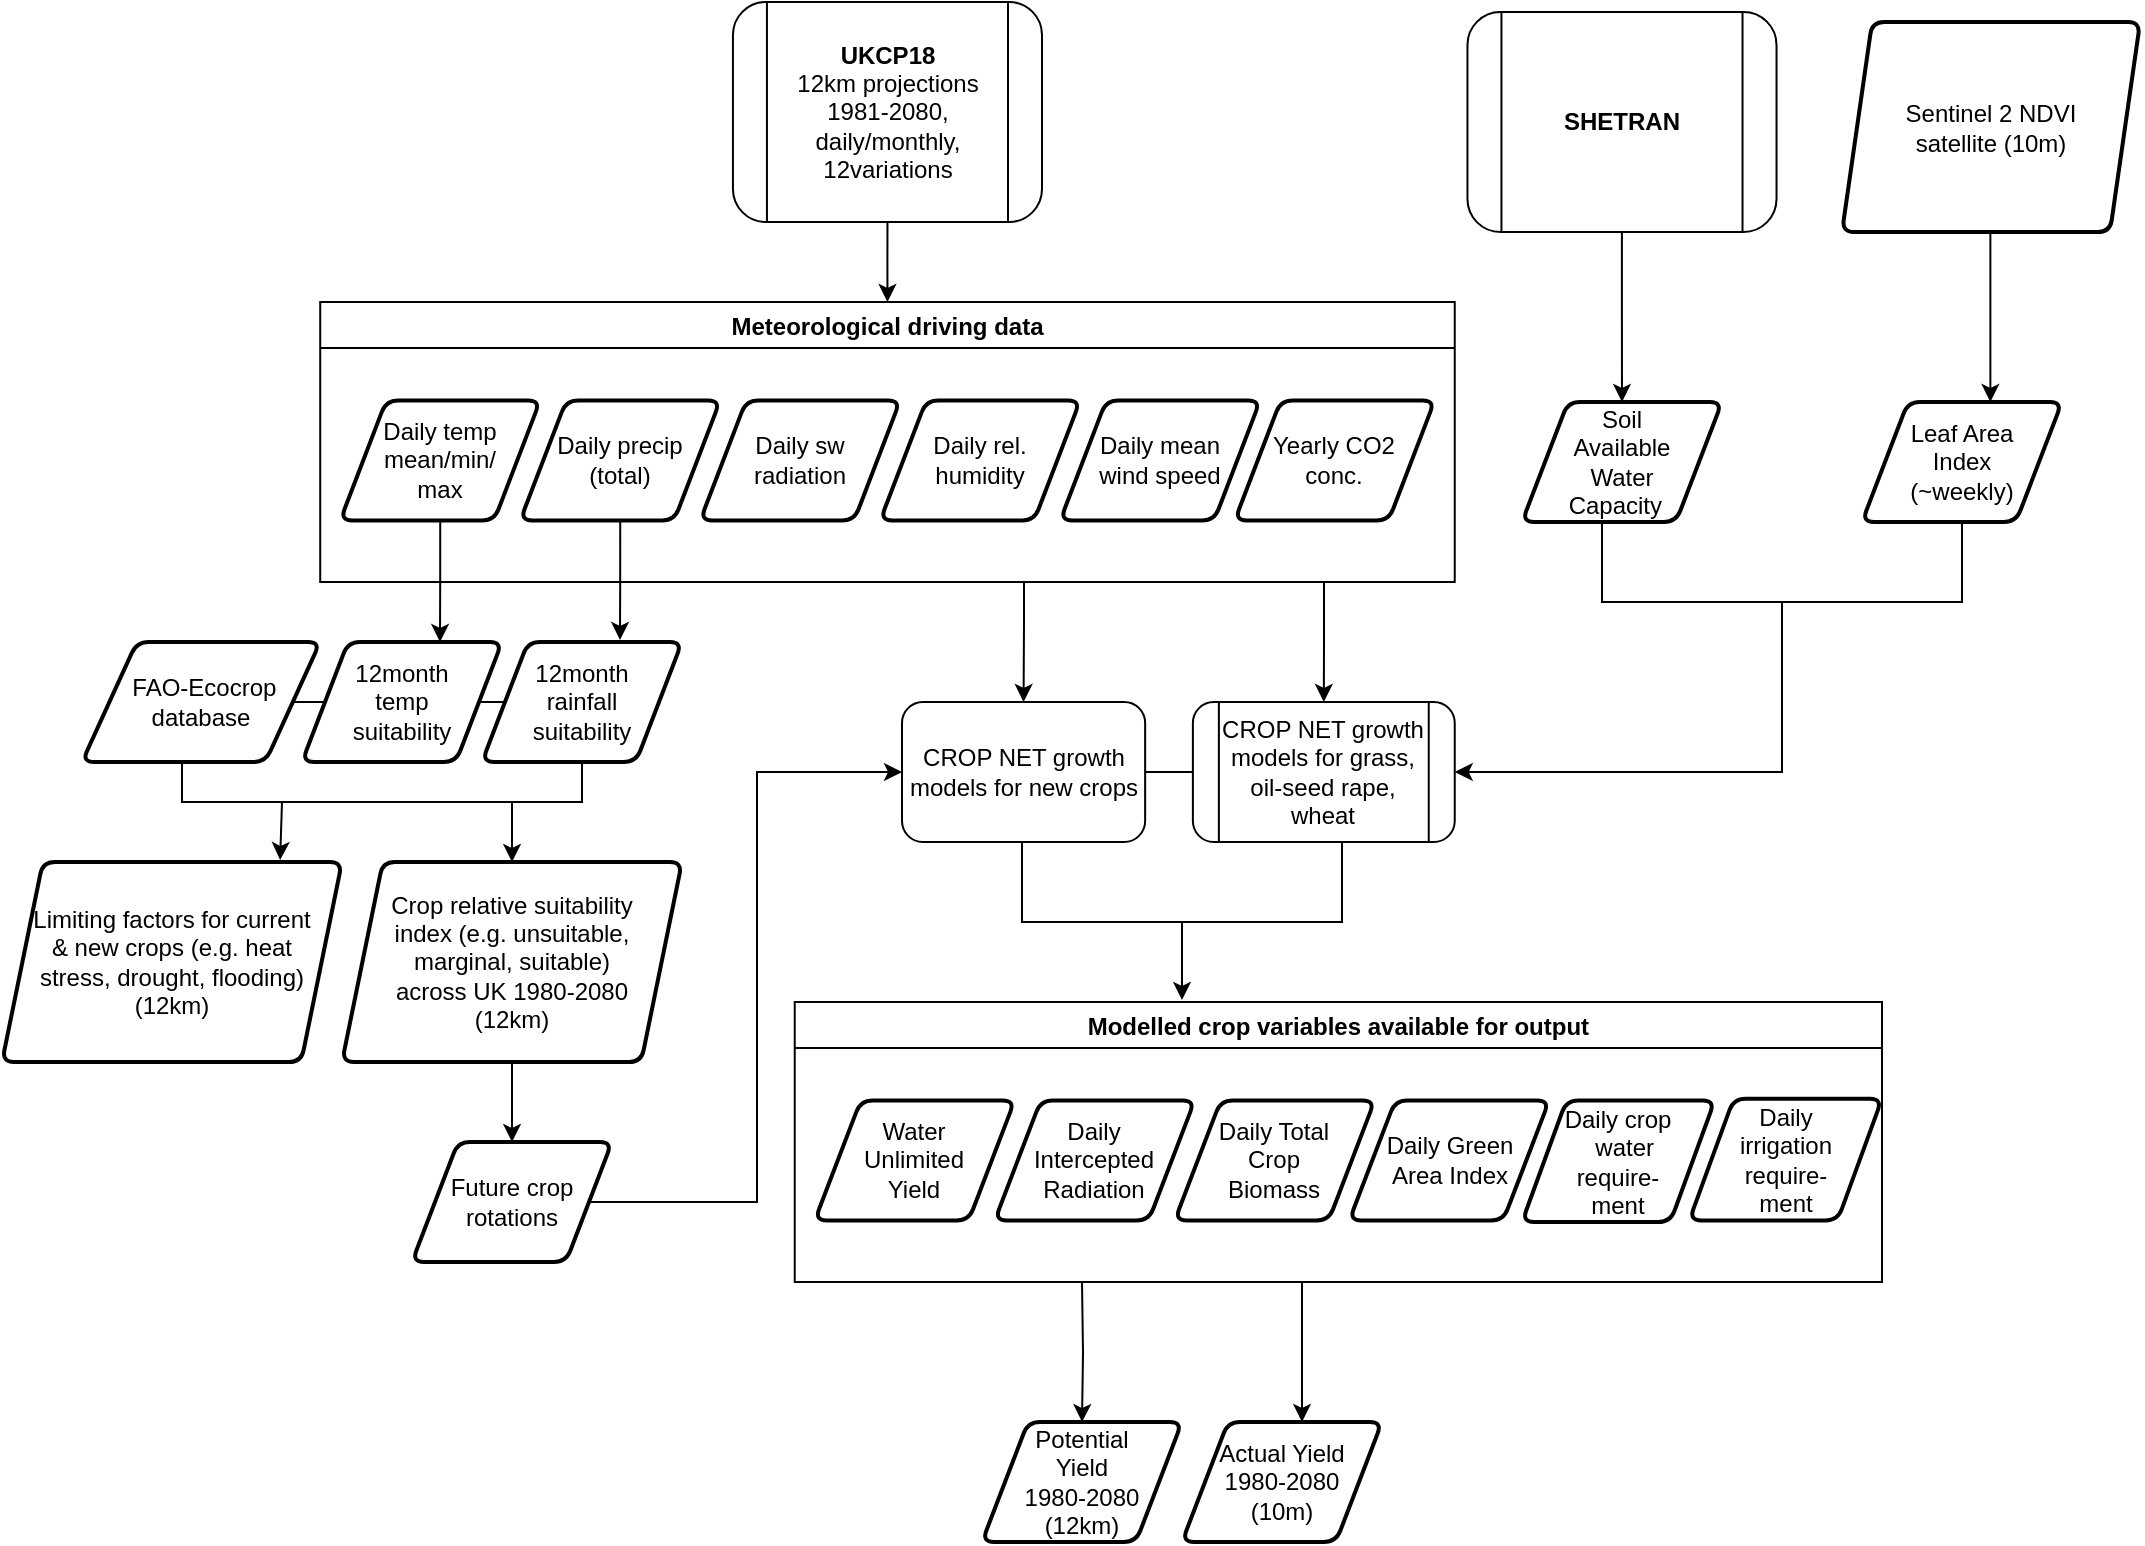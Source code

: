 <mxfile version="13.10.4" type="github">
  <diagram id="Yevh-g8nTKUBOGGr0oUq" name="Page-1">
    <mxGraphModel dx="313" dy="1463" grid="1" gridSize="10" guides="1" tooltips="1" connect="1" arrows="1" fold="1" page="1" pageScale="1" pageWidth="827" pageHeight="1169" math="0" shadow="0">
      <root>
        <mxCell id="gkHT4bu3b0f0jtjOqA4o-0" />
        <mxCell id="gkHT4bu3b0f0jtjOqA4o-1" parent="gkHT4bu3b0f0jtjOqA4o-0" />
        <mxCell id="VNxaeYcz-5pTjhsVP7Z5-10" style="edgeStyle=orthogonalEdgeStyle;rounded=0;orthogonalLoop=1;jettySize=auto;html=1;entryX=0.5;entryY=0;entryDx=0;entryDy=0;" parent="gkHT4bu3b0f0jtjOqA4o-1" source="crPVwcIPL3rN5ODeDzdk-15" target="ddazaEeR6ssN1BWX0ktI-7" edge="1">
          <mxGeometry relative="1" as="geometry">
            <mxPoint x="570.93" y="210" as="targetPoint" />
            <Array as="points">
              <mxPoint x="651" y="170" />
              <mxPoint x="651" y="170" />
            </Array>
          </mxGeometry>
        </mxCell>
        <mxCell id="crPVwcIPL3rN5ODeDzdk-15" value="Meteorological driving data" style="swimlane;" parent="gkHT4bu3b0f0jtjOqA4o-1" vertex="1">
          <mxGeometry x="299.11" y="10" width="567.26" height="140" as="geometry" />
        </mxCell>
        <mxCell id="crPVwcIPL3rN5ODeDzdk-16" value="&lt;div&gt;Daily precip&lt;/div&gt;&lt;div&gt;(total)&lt;br&gt;&lt;/div&gt;" style="shape=parallelogram;html=1;strokeWidth=2;perimeter=parallelogramPerimeter;whiteSpace=wrap;rounded=1;arcSize=12;size=0.23;" parent="crPVwcIPL3rN5ODeDzdk-15" vertex="1">
          <mxGeometry x="100" y="49.21" width="100" height="60" as="geometry" />
        </mxCell>
        <mxCell id="crPVwcIPL3rN5ODeDzdk-17" value="&lt;div&gt;Daily temp&lt;/div&gt;&lt;div&gt;mean/min/&lt;/div&gt;&lt;div&gt;max&lt;br&gt;&lt;/div&gt;" style="shape=parallelogram;html=1;strokeWidth=2;perimeter=parallelogramPerimeter;whiteSpace=wrap;rounded=1;arcSize=12;size=0.23;" parent="crPVwcIPL3rN5ODeDzdk-15" vertex="1">
          <mxGeometry x="10" y="49.21" width="100" height="60" as="geometry" />
        </mxCell>
        <mxCell id="wCKSHiEcdpWvHQWmLOOp-2" value="&lt;div&gt;Daily sw&lt;/div&gt;&lt;div&gt;radiation&lt;br&gt;&lt;/div&gt;" style="shape=parallelogram;html=1;strokeWidth=2;perimeter=parallelogramPerimeter;whiteSpace=wrap;rounded=1;arcSize=12;size=0.23;" parent="crPVwcIPL3rN5ODeDzdk-15" vertex="1">
          <mxGeometry x="190" y="49.21" width="100" height="60" as="geometry" />
        </mxCell>
        <mxCell id="wCKSHiEcdpWvHQWmLOOp-3" value="&lt;div&gt;Daily rel.&lt;/div&gt;&lt;div&gt;humidity&lt;br&gt;&lt;/div&gt;" style="shape=parallelogram;html=1;strokeWidth=2;perimeter=parallelogramPerimeter;whiteSpace=wrap;rounded=1;arcSize=12;size=0.23;" parent="crPVwcIPL3rN5ODeDzdk-15" vertex="1">
          <mxGeometry x="280" y="49.21" width="100" height="60" as="geometry" />
        </mxCell>
        <mxCell id="wCKSHiEcdpWvHQWmLOOp-5" value="&lt;div&gt;Daily mean&lt;/div&gt;&lt;div&gt;wind speed&lt;br&gt;&lt;/div&gt;" style="shape=parallelogram;html=1;strokeWidth=2;perimeter=parallelogramPerimeter;whiteSpace=wrap;rounded=1;arcSize=12;size=0.23;" parent="crPVwcIPL3rN5ODeDzdk-15" vertex="1">
          <mxGeometry x="370" y="49.21" width="100" height="60" as="geometry" />
        </mxCell>
        <mxCell id="wCKSHiEcdpWvHQWmLOOp-6" value="&lt;div&gt;Yearly CO2&lt;/div&gt;&lt;div&gt;conc.&lt;br&gt;&lt;/div&gt;" style="shape=parallelogram;html=1;strokeWidth=2;perimeter=parallelogramPerimeter;whiteSpace=wrap;rounded=1;arcSize=12;size=0.23;" parent="crPVwcIPL3rN5ODeDzdk-15" vertex="1">
          <mxGeometry x="457.26" y="49.21" width="100" height="60" as="geometry" />
        </mxCell>
        <mxCell id="ddazaEeR6ssN1BWX0ktI-7" value="CROP NET growth models for new crops" style="rounded=1;whiteSpace=wrap;html=1;fontSize=12;glass=0;strokeWidth=1;shadow=0;" parent="gkHT4bu3b0f0jtjOqA4o-1" vertex="1">
          <mxGeometry x="590" y="210" width="121.57" height="70" as="geometry" />
        </mxCell>
        <mxCell id="wCKSHiEcdpWvHQWmLOOp-8" style="edgeStyle=orthogonalEdgeStyle;rounded=0;orthogonalLoop=1;jettySize=auto;html=1;exitX=0.5;exitY=1;exitDx=0;exitDy=0;entryX=0.5;entryY=0;entryDx=0;entryDy=0;" parent="gkHT4bu3b0f0jtjOqA4o-1" source="wCKSHiEcdpWvHQWmLOOp-0" target="crPVwcIPL3rN5ODeDzdk-15" edge="1">
          <mxGeometry relative="1" as="geometry" />
        </mxCell>
        <mxCell id="wCKSHiEcdpWvHQWmLOOp-0" value="&lt;div&gt;&lt;b&gt;UKCP18&lt;/b&gt;&lt;/div&gt;&lt;div&gt;12km projections 1981-2080, daily/monthly, 12variations&lt;br&gt;&lt;/div&gt;" style="shape=process;whiteSpace=wrap;html=1;backgroundOutline=1;shadow=0;fontFamily=Helvetica;fontSize=12;fontColor=#000000;align=center;strokeColor=#000000;strokeWidth=1;fillColor=#ffffff;rounded=1;" parent="gkHT4bu3b0f0jtjOqA4o-1" vertex="1">
          <mxGeometry x="505.47" y="-140" width="154.53" height="110" as="geometry" />
        </mxCell>
        <mxCell id="wCKSHiEcdpWvHQWmLOOp-9" value="&lt;div&gt;12month &lt;br&gt;&lt;/div&gt;&lt;div&gt;temp&lt;/div&gt;&lt;div&gt;suitability&lt;br&gt;&lt;/div&gt;" style="shape=parallelogram;html=1;strokeWidth=2;perimeter=parallelogramPerimeter;whiteSpace=wrap;rounded=1;arcSize=12;size=0.23;" parent="gkHT4bu3b0f0jtjOqA4o-1" vertex="1">
          <mxGeometry x="290" y="180" width="100" height="60" as="geometry" />
        </mxCell>
        <mxCell id="wCKSHiEcdpWvHQWmLOOp-10" value="&lt;div&gt;12month &lt;br&gt;&lt;/div&gt;&lt;div&gt;rainfall&lt;/div&gt;&lt;div&gt;suitability&lt;br&gt;&lt;/div&gt;" style="shape=parallelogram;html=1;strokeWidth=2;perimeter=parallelogramPerimeter;whiteSpace=wrap;rounded=1;arcSize=12;size=0.23;" parent="gkHT4bu3b0f0jtjOqA4o-1" vertex="1">
          <mxGeometry x="380" y="180" width="100" height="60" as="geometry" />
        </mxCell>
        <mxCell id="wCKSHiEcdpWvHQWmLOOp-15" style="edgeStyle=orthogonalEdgeStyle;rounded=0;orthogonalLoop=1;jettySize=auto;html=1;exitX=0.5;exitY=1;exitDx=0;exitDy=0;entryX=0.69;entryY=0;entryDx=0;entryDy=0;entryPerimeter=0;" parent="gkHT4bu3b0f0jtjOqA4o-1" source="crPVwcIPL3rN5ODeDzdk-17" target="wCKSHiEcdpWvHQWmLOOp-9" edge="1">
          <mxGeometry relative="1" as="geometry" />
        </mxCell>
        <mxCell id="wCKSHiEcdpWvHQWmLOOp-16" style="edgeStyle=orthogonalEdgeStyle;rounded=0;orthogonalLoop=1;jettySize=auto;html=1;exitX=0.5;exitY=1;exitDx=0;exitDy=0;entryX=0.69;entryY=-0.017;entryDx=0;entryDy=0;entryPerimeter=0;" parent="gkHT4bu3b0f0jtjOqA4o-1" source="crPVwcIPL3rN5ODeDzdk-16" target="wCKSHiEcdpWvHQWmLOOp-10" edge="1">
          <mxGeometry relative="1" as="geometry" />
        </mxCell>
        <mxCell id="wCKSHiEcdpWvHQWmLOOp-32" style="edgeStyle=orthogonalEdgeStyle;rounded=0;orthogonalLoop=1;jettySize=auto;html=1;exitX=0.5;exitY=1;exitDx=0;exitDy=0;entryX=0.5;entryY=0;entryDx=0;entryDy=0;" parent="gkHT4bu3b0f0jtjOqA4o-1" source="lZxQcJOYDEL4WEOB50Lx-2" target="wCKSHiEcdpWvHQWmLOOp-23" edge="1">
          <mxGeometry relative="1" as="geometry" />
        </mxCell>
        <mxCell id="wCKSHiEcdpWvHQWmLOOp-17" value="&lt;div&gt;Limiting factors for current&lt;/div&gt;&lt;div&gt;&amp;amp; new crops (e.g. heat&lt;/div&gt;&lt;div&gt;stress, drought, flooding)&lt;/div&gt;&lt;div&gt;(12km)&lt;br&gt;&lt;/div&gt;" style="shape=parallelogram;html=1;strokeWidth=2;perimeter=parallelogramPerimeter;whiteSpace=wrap;rounded=1;arcSize=12;size=0.12;" parent="gkHT4bu3b0f0jtjOqA4o-1" vertex="1">
          <mxGeometry x="140" y="290" width="170" height="100" as="geometry" />
        </mxCell>
        <mxCell id="wCKSHiEcdpWvHQWmLOOp-18" value="&lt;div&gt;&amp;nbsp;FAO-Ecocrop&lt;/div&gt;&lt;div&gt;database&lt;br&gt;&lt;/div&gt;" style="shape=parallelogram;html=1;strokeWidth=2;perimeter=parallelogramPerimeter;whiteSpace=wrap;rounded=1;arcSize=12;size=0.23;" parent="gkHT4bu3b0f0jtjOqA4o-1" vertex="1">
          <mxGeometry x="180" y="180" width="119.11" height="60" as="geometry" />
        </mxCell>
        <mxCell id="wCKSHiEcdpWvHQWmLOOp-72" style="edgeStyle=orthogonalEdgeStyle;rounded=0;orthogonalLoop=1;jettySize=auto;html=1;exitX=1;exitY=0.5;exitDx=0;exitDy=0;entryX=0;entryY=0.5;entryDx=0;entryDy=0;" parent="gkHT4bu3b0f0jtjOqA4o-1" source="wCKSHiEcdpWvHQWmLOOp-23" target="ddazaEeR6ssN1BWX0ktI-7" edge="1">
          <mxGeometry relative="1" as="geometry" />
        </mxCell>
        <mxCell id="wCKSHiEcdpWvHQWmLOOp-23" value="&lt;div&gt;Future crop&lt;/div&gt;&lt;div&gt;rotations&lt;br&gt;&lt;/div&gt;" style="shape=parallelogram;html=1;strokeWidth=2;perimeter=parallelogramPerimeter;whiteSpace=wrap;rounded=1;arcSize=12;size=0.23;" parent="gkHT4bu3b0f0jtjOqA4o-1" vertex="1">
          <mxGeometry x="345.0" y="430" width="100" height="60" as="geometry" />
        </mxCell>
        <mxCell id="wCKSHiEcdpWvHQWmLOOp-24" value="" style="endArrow=none;html=1;entryX=0;entryY=0.5;entryDx=0;entryDy=0;" parent="gkHT4bu3b0f0jtjOqA4o-1" source="wCKSHiEcdpWvHQWmLOOp-18" target="wCKSHiEcdpWvHQWmLOOp-9" edge="1">
          <mxGeometry width="50" height="50" relative="1" as="geometry">
            <mxPoint x="280" y="260" as="sourcePoint" />
            <mxPoint x="310" y="210" as="targetPoint" />
          </mxGeometry>
        </mxCell>
        <mxCell id="wCKSHiEcdpWvHQWmLOOp-27" value="" style="endArrow=none;html=1;entryX=0;entryY=0.5;entryDx=0;entryDy=0;exitX=1;exitY=0.5;exitDx=0;exitDy=0;" parent="gkHT4bu3b0f0jtjOqA4o-1" source="wCKSHiEcdpWvHQWmLOOp-9" target="wCKSHiEcdpWvHQWmLOOp-10" edge="1">
          <mxGeometry width="50" height="50" relative="1" as="geometry">
            <mxPoint x="380" y="210" as="sourcePoint" />
            <mxPoint x="396.088" y="210" as="targetPoint" />
          </mxGeometry>
        </mxCell>
        <mxCell id="wCKSHiEcdpWvHQWmLOOp-31" style="edgeStyle=orthogonalEdgeStyle;rounded=0;orthogonalLoop=1;jettySize=auto;html=1;exitX=0.83;exitY=1;exitDx=0;exitDy=0;entryX=0.5;entryY=0;entryDx=0;entryDy=0;exitPerimeter=0;" parent="gkHT4bu3b0f0jtjOqA4o-1" source="wCKSHiEcdpWvHQWmLOOp-29" target="lZxQcJOYDEL4WEOB50Lx-2" edge="1">
          <mxGeometry relative="1" as="geometry">
            <Array as="points">
              <mxPoint x="395" y="260" />
            </Array>
          </mxGeometry>
        </mxCell>
        <mxCell id="lZxQcJOYDEL4WEOB50Lx-3" style="edgeStyle=orthogonalEdgeStyle;rounded=0;orthogonalLoop=1;jettySize=auto;html=1;exitX=0.25;exitY=1;exitDx=0;exitDy=0;entryX=0.818;entryY=-0.01;entryDx=0;entryDy=0;entryPerimeter=0;" parent="gkHT4bu3b0f0jtjOqA4o-1" source="wCKSHiEcdpWvHQWmLOOp-29" target="wCKSHiEcdpWvHQWmLOOp-17" edge="1">
          <mxGeometry relative="1" as="geometry" />
        </mxCell>
        <mxCell id="wCKSHiEcdpWvHQWmLOOp-29" value="" style="shape=partialRectangle;whiteSpace=wrap;html=1;bottom=1;right=1;left=1;top=0;fillColor=none;routingCenterX=-0.5;" parent="gkHT4bu3b0f0jtjOqA4o-1" vertex="1">
          <mxGeometry x="230" y="240" width="200" height="20" as="geometry" />
        </mxCell>
        <mxCell id="wCKSHiEcdpWvHQWmLOOp-35" value="CROP NET growth models for grass, oil-seed rape, wheat" style="shape=process;whiteSpace=wrap;html=1;backgroundOutline=1;shadow=0;fontFamily=Helvetica;fontSize=12;fontColor=#000000;align=center;strokeColor=#000000;strokeWidth=1;fillColor=#ffffff;rounded=1;" parent="gkHT4bu3b0f0jtjOqA4o-1" vertex="1">
          <mxGeometry x="735.44" y="210" width="130.93" height="70" as="geometry" />
        </mxCell>
        <mxCell id="wCKSHiEcdpWvHQWmLOOp-38" style="edgeStyle=orthogonalEdgeStyle;rounded=0;orthogonalLoop=1;jettySize=auto;html=1;entryX=0.5;entryY=0;entryDx=0;entryDy=0;" parent="gkHT4bu3b0f0jtjOqA4o-1" target="wCKSHiEcdpWvHQWmLOOp-35" edge="1">
          <mxGeometry relative="1" as="geometry">
            <mxPoint x="750.011" y="240" as="targetPoint" />
            <mxPoint x="801" y="150" as="sourcePoint" />
            <Array as="points">
              <mxPoint x="801" y="180" />
              <mxPoint x="801" y="180" />
            </Array>
          </mxGeometry>
        </mxCell>
        <mxCell id="wCKSHiEcdpWvHQWmLOOp-44" value="" style="endArrow=none;html=1;exitX=1;exitY=0.5;exitDx=0;exitDy=0;entryX=0;entryY=0.5;entryDx=0;entryDy=0;" parent="gkHT4bu3b0f0jtjOqA4o-1" source="ddazaEeR6ssN1BWX0ktI-7" target="wCKSHiEcdpWvHQWmLOOp-35" edge="1">
          <mxGeometry width="50" height="50" relative="1" as="geometry">
            <mxPoint x="690" y="244.66" as="sourcePoint" />
            <mxPoint x="740" y="245" as="targetPoint" />
          </mxGeometry>
        </mxCell>
        <mxCell id="89iqilX4cf4417XdQgaj-3" style="edgeStyle=orthogonalEdgeStyle;rounded=0;orthogonalLoop=1;jettySize=auto;html=1;exitX=0.5;exitY=1;exitDx=0;exitDy=0;" edge="1" parent="gkHT4bu3b0f0jtjOqA4o-1" source="wCKSHiEcdpWvHQWmLOOp-46">
          <mxGeometry relative="1" as="geometry">
            <mxPoint x="730" y="359" as="targetPoint" />
          </mxGeometry>
        </mxCell>
        <mxCell id="wCKSHiEcdpWvHQWmLOOp-46" value="" style="shape=partialRectangle;whiteSpace=wrap;html=1;bottom=1;right=1;left=1;top=0;fillColor=none;routingCenterX=-0.5;" parent="gkHT4bu3b0f0jtjOqA4o-1" vertex="1">
          <mxGeometry x="650" y="280" width="160" height="40" as="geometry" />
        </mxCell>
        <mxCell id="wCKSHiEcdpWvHQWmLOOp-61" style="edgeStyle=orthogonalEdgeStyle;rounded=0;orthogonalLoop=1;jettySize=auto;html=1;entryX=0.5;entryY=0;entryDx=0;entryDy=0;" parent="gkHT4bu3b0f0jtjOqA4o-1" target="wCKSHiEcdpWvHQWmLOOp-59" edge="1">
          <mxGeometry relative="1" as="geometry">
            <mxPoint x="680" y="500" as="sourcePoint" />
          </mxGeometry>
        </mxCell>
        <mxCell id="wCKSHiEcdpWvHQWmLOOp-51" value="Modelled crop variables available for output" style="swimlane;" parent="gkHT4bu3b0f0jtjOqA4o-1" vertex="1">
          <mxGeometry x="536.37" y="360" width="543.63" height="140" as="geometry" />
        </mxCell>
        <mxCell id="wCKSHiEcdpWvHQWmLOOp-54" value="&lt;div&gt;Water&lt;/div&gt;&lt;div&gt;Unlimited&lt;/div&gt;&lt;div&gt;Yield&lt;br&gt;&lt;/div&gt;" style="shape=parallelogram;html=1;strokeWidth=2;perimeter=parallelogramPerimeter;whiteSpace=wrap;rounded=1;arcSize=12;size=0.23;" parent="wCKSHiEcdpWvHQWmLOOp-51" vertex="1">
          <mxGeometry x="10" y="49.21" width="100" height="60" as="geometry" />
        </mxCell>
        <mxCell id="wCKSHiEcdpWvHQWmLOOp-55" value="&lt;div&gt;Daily &lt;br&gt;&lt;/div&gt;&lt;div&gt;Intercepted&lt;/div&gt;&lt;div&gt;Radiation&lt;br&gt;&lt;/div&gt;" style="shape=parallelogram;html=1;strokeWidth=2;perimeter=parallelogramPerimeter;whiteSpace=wrap;rounded=1;arcSize=12;size=0.23;" parent="wCKSHiEcdpWvHQWmLOOp-51" vertex="1">
          <mxGeometry x="100" y="49.21" width="100" height="60" as="geometry" />
        </mxCell>
        <mxCell id="wCKSHiEcdpWvHQWmLOOp-56" value="&lt;div&gt;Daily Total&lt;/div&gt;&lt;div&gt;Crop &lt;br&gt;&lt;/div&gt;&lt;div&gt;Biomass&lt;br&gt;&lt;/div&gt;" style="shape=parallelogram;html=1;strokeWidth=2;perimeter=parallelogramPerimeter;whiteSpace=wrap;rounded=1;arcSize=12;size=0.23;" parent="wCKSHiEcdpWvHQWmLOOp-51" vertex="1">
          <mxGeometry x="190" y="49.21" width="100" height="60" as="geometry" />
        </mxCell>
        <mxCell id="wCKSHiEcdpWvHQWmLOOp-57" value="&lt;div&gt;Daily crop &lt;br&gt;&lt;/div&gt;&lt;div&gt;&amp;nbsp; water &lt;br&gt;&lt;/div&gt;&lt;div&gt;require-&lt;/div&gt;&lt;div&gt;ment&lt;/div&gt;" style="shape=parallelogram;html=1;strokeWidth=2;perimeter=parallelogramPerimeter;whiteSpace=wrap;rounded=1;arcSize=12;size=0.23;" parent="wCKSHiEcdpWvHQWmLOOp-51" vertex="1">
          <mxGeometry x="363.63" y="49.21" width="96.37" height="60.79" as="geometry" />
        </mxCell>
        <mxCell id="89iqilX4cf4417XdQgaj-1" value="&lt;div&gt;Daily &lt;br&gt;&lt;/div&gt;&lt;div&gt;irrigation&lt;/div&gt;&lt;div&gt;require-&lt;/div&gt;&lt;div&gt;ment&lt;/div&gt;" style="shape=parallelogram;html=1;strokeWidth=2;perimeter=parallelogramPerimeter;whiteSpace=wrap;rounded=1;arcSize=12;size=0.23;" vertex="1" parent="wCKSHiEcdpWvHQWmLOOp-51">
          <mxGeometry x="447.26" y="48.42" width="96.37" height="60.79" as="geometry" />
        </mxCell>
        <mxCell id="wCKSHiEcdpWvHQWmLOOp-59" value="&lt;div&gt;Potential&lt;/div&gt;&lt;div&gt;Yield&lt;/div&gt;&lt;div&gt;1980-2080&lt;br&gt;&lt;/div&gt;&lt;div&gt; (12km)&lt;/div&gt;" style="shape=parallelogram;html=1;strokeWidth=2;perimeter=parallelogramPerimeter;whiteSpace=wrap;rounded=1;arcSize=12;size=0.23;" parent="gkHT4bu3b0f0jtjOqA4o-1" vertex="1">
          <mxGeometry x="630" y="570" width="100" height="60" as="geometry" />
        </mxCell>
        <mxCell id="wCKSHiEcdpWvHQWmLOOp-60" value="&lt;div&gt;Actual Yield&lt;/div&gt;&lt;div&gt;1980-2080&lt;br&gt;&lt;/div&gt;&lt;div&gt;(10m)&lt;br&gt;&lt;/div&gt;" style="shape=parallelogram;html=1;strokeWidth=2;perimeter=parallelogramPerimeter;whiteSpace=wrap;rounded=1;arcSize=12;size=0.23;" parent="gkHT4bu3b0f0jtjOqA4o-1" vertex="1">
          <mxGeometry x="730.0" y="570" width="100" height="60" as="geometry" />
        </mxCell>
        <mxCell id="wCKSHiEcdpWvHQWmLOOp-62" style="edgeStyle=orthogonalEdgeStyle;rounded=0;orthogonalLoop=1;jettySize=auto;html=1;entryX=0.5;entryY=0;entryDx=0;entryDy=0;" parent="gkHT4bu3b0f0jtjOqA4o-1" edge="1">
          <mxGeometry relative="1" as="geometry">
            <mxPoint x="790" y="500" as="sourcePoint" />
            <mxPoint x="790" y="570" as="targetPoint" />
          </mxGeometry>
        </mxCell>
        <mxCell id="wCKSHiEcdpWvHQWmLOOp-66" style="edgeStyle=orthogonalEdgeStyle;rounded=0;orthogonalLoop=1;jettySize=auto;html=1;" parent="gkHT4bu3b0f0jtjOqA4o-1" source="wCKSHiEcdpWvHQWmLOOp-63" target="wCKSHiEcdpWvHQWmLOOp-65" edge="1">
          <mxGeometry relative="1" as="geometry" />
        </mxCell>
        <mxCell id="wCKSHiEcdpWvHQWmLOOp-63" value="&lt;div&gt;&lt;b&gt;SHETRAN&lt;br&gt;&lt;/b&gt;&lt;/div&gt;" style="shape=process;whiteSpace=wrap;html=1;backgroundOutline=1;shadow=0;fontFamily=Helvetica;fontSize=12;fontColor=#000000;align=center;strokeColor=#000000;strokeWidth=1;fillColor=#ffffff;rounded=1;" parent="gkHT4bu3b0f0jtjOqA4o-1" vertex="1">
          <mxGeometry x="872.73" y="-135" width="154.53" height="110" as="geometry" />
        </mxCell>
        <mxCell id="wCKSHiEcdpWvHQWmLOOp-64" value="&lt;div&gt;Sentinel 2 NDVI&lt;/div&gt;&lt;div&gt;satellite (10m)&lt;br&gt;&lt;/div&gt;" style="shape=parallelogram;html=1;strokeWidth=2;perimeter=parallelogramPerimeter;whiteSpace=wrap;rounded=1;arcSize=12;size=0.101;" parent="gkHT4bu3b0f0jtjOqA4o-1" vertex="1">
          <mxGeometry x="1060" y="-130" width="149.07" height="105" as="geometry" />
        </mxCell>
        <mxCell id="wCKSHiEcdpWvHQWmLOOp-65" value="&lt;div&gt;Soil &lt;br&gt;&lt;/div&gt;&lt;div&gt; Available &lt;br&gt;&lt;/div&gt;&lt;div&gt;Water &lt;br&gt;&lt;/div&gt;&lt;div&gt;&amp;nbsp;&amp;nbsp; Capacity&amp;nbsp;&amp;nbsp;&amp;nbsp;&amp;nbsp;&amp;nbsp; &lt;/div&gt;" style="shape=parallelogram;html=1;strokeWidth=2;perimeter=parallelogramPerimeter;whiteSpace=wrap;rounded=1;arcSize=12;size=0.23;" parent="gkHT4bu3b0f0jtjOqA4o-1" vertex="1">
          <mxGeometry x="900" y="60" width="100" height="60" as="geometry" />
        </mxCell>
        <mxCell id="wCKSHiEcdpWvHQWmLOOp-67" value="&lt;div&gt;Leaf Area&lt;/div&gt;&lt;div&gt;Index &lt;br&gt;&lt;/div&gt;&lt;div&gt;(~weekly)&lt;br&gt;&lt;/div&gt;" style="shape=parallelogram;html=1;strokeWidth=2;perimeter=parallelogramPerimeter;whiteSpace=wrap;rounded=1;arcSize=12;size=0.23;" parent="gkHT4bu3b0f0jtjOqA4o-1" vertex="1">
          <mxGeometry x="1070" y="60" width="100" height="60" as="geometry" />
        </mxCell>
        <mxCell id="wCKSHiEcdpWvHQWmLOOp-69" style="edgeStyle=orthogonalEdgeStyle;rounded=0;orthogonalLoop=1;jettySize=auto;html=1;" parent="gkHT4bu3b0f0jtjOqA4o-1" edge="1">
          <mxGeometry relative="1" as="geometry">
            <mxPoint x="1134.186" y="-25" as="sourcePoint" />
            <mxPoint x="1134.186" y="60.0" as="targetPoint" />
          </mxGeometry>
        </mxCell>
        <mxCell id="wCKSHiEcdpWvHQWmLOOp-71" style="edgeStyle=orthogonalEdgeStyle;rounded=0;orthogonalLoop=1;jettySize=auto;html=1;exitX=0.5;exitY=1;exitDx=0;exitDy=0;entryX=1;entryY=0.5;entryDx=0;entryDy=0;" parent="gkHT4bu3b0f0jtjOqA4o-1" source="wCKSHiEcdpWvHQWmLOOp-70" target="wCKSHiEcdpWvHQWmLOOp-35" edge="1">
          <mxGeometry relative="1" as="geometry" />
        </mxCell>
        <mxCell id="wCKSHiEcdpWvHQWmLOOp-70" value="" style="shape=partialRectangle;whiteSpace=wrap;html=1;bottom=1;right=1;left=1;top=0;fillColor=none;routingCenterX=-0.5;" parent="gkHT4bu3b0f0jtjOqA4o-1" vertex="1">
          <mxGeometry x="940" y="120" width="180" height="40" as="geometry" />
        </mxCell>
        <mxCell id="lZxQcJOYDEL4WEOB50Lx-2" value="&lt;div&gt;Crop relative suitability&lt;/div&gt;&lt;div&gt;index (e.g. unsuitable,&lt;/div&gt;&lt;div&gt;marginal, suitable)&lt;/div&gt;&lt;div&gt; across UK 1980-2080&lt;/div&gt;&lt;div&gt;(12km)&lt;br&gt;&lt;/div&gt;" style="shape=parallelogram;html=1;strokeWidth=2;perimeter=parallelogramPerimeter;whiteSpace=wrap;rounded=1;arcSize=12;size=0.12;" parent="gkHT4bu3b0f0jtjOqA4o-1" vertex="1">
          <mxGeometry x="310" y="290" width="170" height="100" as="geometry" />
        </mxCell>
        <mxCell id="89iqilX4cf4417XdQgaj-0" value="&lt;div&gt;Daily Green&lt;/div&gt;&lt;div&gt;Area Index&lt;br&gt;&lt;/div&gt;" style="shape=parallelogram;html=1;strokeWidth=2;perimeter=parallelogramPerimeter;whiteSpace=wrap;rounded=1;arcSize=12;size=0.23;" vertex="1" parent="gkHT4bu3b0f0jtjOqA4o-1">
          <mxGeometry x="813.63" y="409.21" width="100" height="60" as="geometry" />
        </mxCell>
      </root>
    </mxGraphModel>
  </diagram>
</mxfile>
